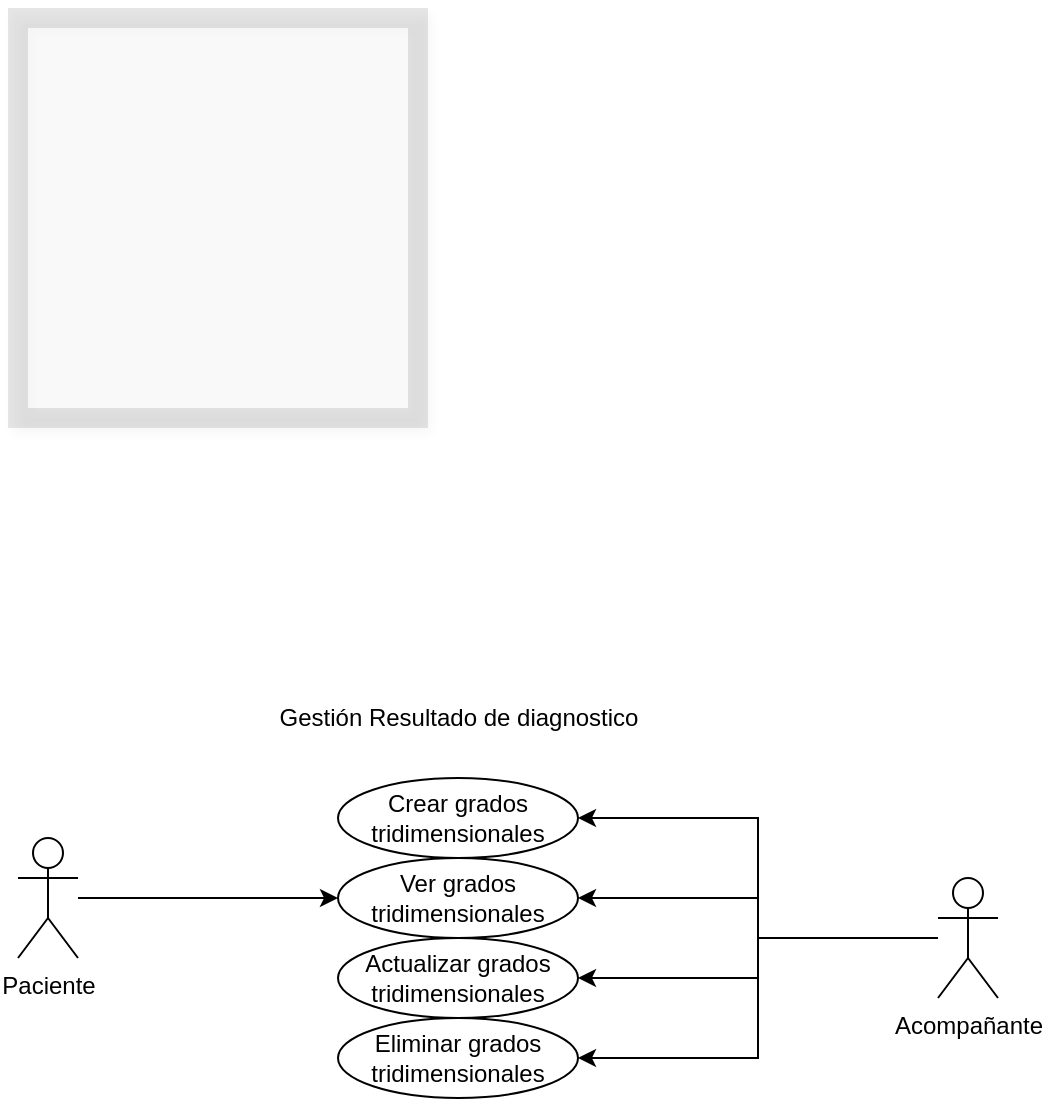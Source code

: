 <mxfile version="14.6.0" type="github">
  <diagram id="C5RBs43oDa-KdzZeNtuy" name="Page-1">
    <mxGraphModel dx="1117" dy="633" grid="1" gridSize="10" guides="0" tooltips="1" connect="1" arrows="1" fold="1" page="1" pageScale="1" pageWidth="827" pageHeight="1169" math="0" shadow="0">
      <root>
        <mxCell id="WIyWlLk6GJQsqaUBKTNV-0" />
        <mxCell id="WIyWlLk6GJQsqaUBKTNV-1" parent="WIyWlLk6GJQsqaUBKTNV-0" />
        <mxCell id="Rd7dpu6JHqePPb8xNzWT-74" style="edgeStyle=orthogonalEdgeStyle;rounded=0;orthogonalLoop=1;jettySize=auto;html=1;entryX=0;entryY=0.5;entryDx=0;entryDy=0;" edge="1" parent="WIyWlLk6GJQsqaUBKTNV-1" source="Rd7dpu6JHqePPb8xNzWT-0" target="Rd7dpu6JHqePPb8xNzWT-44">
          <mxGeometry relative="1" as="geometry" />
        </mxCell>
        <mxCell id="Rd7dpu6JHqePPb8xNzWT-0" value="Paciente" style="shape=umlActor;verticalLabelPosition=bottom;verticalAlign=top;html=1;outlineConnect=0;" vertex="1" parent="WIyWlLk6GJQsqaUBKTNV-1">
          <mxGeometry x="160" y="670" width="30" height="60" as="geometry" />
        </mxCell>
        <mxCell id="Rd7dpu6JHqePPb8xNzWT-77" style="edgeStyle=orthogonalEdgeStyle;rounded=0;orthogonalLoop=1;jettySize=auto;html=1;entryX=1;entryY=0.5;entryDx=0;entryDy=0;" edge="1" parent="WIyWlLk6GJQsqaUBKTNV-1" source="Rd7dpu6JHqePPb8xNzWT-1" target="Rd7dpu6JHqePPb8xNzWT-12">
          <mxGeometry relative="1" as="geometry" />
        </mxCell>
        <mxCell id="Rd7dpu6JHqePPb8xNzWT-78" style="edgeStyle=orthogonalEdgeStyle;rounded=0;orthogonalLoop=1;jettySize=auto;html=1;entryX=1;entryY=0.5;entryDx=0;entryDy=0;" edge="1" parent="WIyWlLk6GJQsqaUBKTNV-1" source="Rd7dpu6JHqePPb8xNzWT-1" target="Rd7dpu6JHqePPb8xNzWT-44">
          <mxGeometry relative="1" as="geometry" />
        </mxCell>
        <mxCell id="Rd7dpu6JHqePPb8xNzWT-79" style="edgeStyle=orthogonalEdgeStyle;rounded=0;orthogonalLoop=1;jettySize=auto;html=1;entryX=1;entryY=0.5;entryDx=0;entryDy=0;" edge="1" parent="WIyWlLk6GJQsqaUBKTNV-1" source="Rd7dpu6JHqePPb8xNzWT-1" target="Rd7dpu6JHqePPb8xNzWT-45">
          <mxGeometry relative="1" as="geometry" />
        </mxCell>
        <mxCell id="Rd7dpu6JHqePPb8xNzWT-80" style="edgeStyle=orthogonalEdgeStyle;rounded=0;orthogonalLoop=1;jettySize=auto;html=1;entryX=1;entryY=0.5;entryDx=0;entryDy=0;" edge="1" parent="WIyWlLk6GJQsqaUBKTNV-1" source="Rd7dpu6JHqePPb8xNzWT-1" target="Rd7dpu6JHqePPb8xNzWT-46">
          <mxGeometry relative="1" as="geometry" />
        </mxCell>
        <mxCell id="Rd7dpu6JHqePPb8xNzWT-1" value="Acompañante" style="shape=umlActor;verticalLabelPosition=bottom;verticalAlign=top;html=1;outlineConnect=0;" vertex="1" parent="WIyWlLk6GJQsqaUBKTNV-1">
          <mxGeometry x="620" y="690" width="30" height="60" as="geometry" />
        </mxCell>
        <mxCell id="Rd7dpu6JHqePPb8xNzWT-10" value="&lt;div&gt;Gestión Resultado de diagnostico&lt;br&gt;&lt;/div&gt;" style="text;html=1;align=center;verticalAlign=middle;resizable=0;points=[];autosize=1;strokeColor=none;" vertex="1" parent="WIyWlLk6GJQsqaUBKTNV-1">
          <mxGeometry x="285" y="600" width="190" height="20" as="geometry" />
        </mxCell>
        <mxCell id="Rd7dpu6JHqePPb8xNzWT-12" value="Crear grados tridimensionales" style="ellipse;whiteSpace=wrap;html=1;" vertex="1" parent="WIyWlLk6GJQsqaUBKTNV-1">
          <mxGeometry x="320" y="640" width="120" height="40" as="geometry" />
        </mxCell>
        <mxCell id="Rd7dpu6JHqePPb8xNzWT-44" value="Ver grados tridimensionales" style="ellipse;whiteSpace=wrap;html=1;" vertex="1" parent="WIyWlLk6GJQsqaUBKTNV-1">
          <mxGeometry x="320" y="680" width="120" height="40" as="geometry" />
        </mxCell>
        <mxCell id="Rd7dpu6JHqePPb8xNzWT-45" value="Actualizar grados tridimensionales" style="ellipse;whiteSpace=wrap;html=1;" vertex="1" parent="WIyWlLk6GJQsqaUBKTNV-1">
          <mxGeometry x="320" y="720" width="120" height="40" as="geometry" />
        </mxCell>
        <mxCell id="Rd7dpu6JHqePPb8xNzWT-46" value="Eliminar grados tridimensionales" style="ellipse;whiteSpace=wrap;html=1;" vertex="1" parent="WIyWlLk6GJQsqaUBKTNV-1">
          <mxGeometry x="320" y="760" width="120" height="40" as="geometry" />
        </mxCell>
        <mxCell id="Rd7dpu6JHqePPb8xNzWT-92" value="" style="whiteSpace=wrap;html=1;aspect=fixed;shadow=1;sketch=0;strokeWidth=10;opacity=10;" vertex="1" parent="WIyWlLk6GJQsqaUBKTNV-1">
          <mxGeometry x="160" y="260" width="200" height="200" as="geometry" />
        </mxCell>
      </root>
    </mxGraphModel>
  </diagram>
</mxfile>

